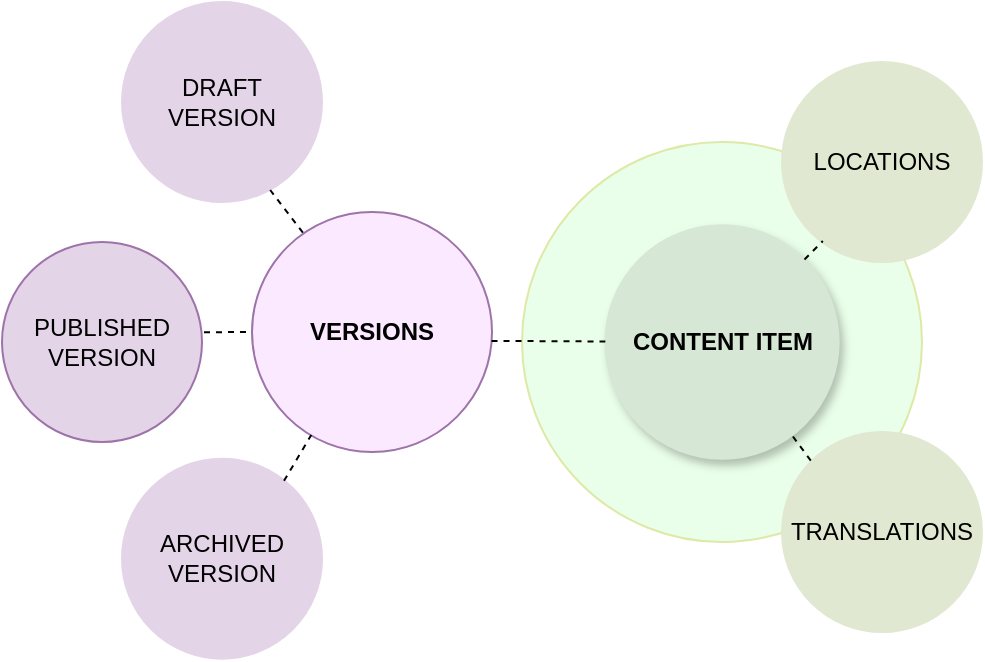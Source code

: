 <mxfile version="14.6.13" type="device"><diagram id="nFsci-ib5gsT7s93_WuU" name="Page-1"><mxGraphModel dx="1678" dy="467" grid="1" gridSize="10" guides="1" tooltips="1" connect="1" arrows="1" fold="1" page="1" pageScale="1" pageWidth="50" pageHeight="50" math="0" shadow="0"><root><mxCell id="0"/><mxCell id="1" parent="0"/><mxCell id="tEUIF_QaH3yjtV8XuNDm-7" value="&lt;b&gt;VERSIONS&lt;/b&gt;" style="ellipse;whiteSpace=wrap;html=1;aspect=fixed;fillColor=#fbeaff;strokeColor=#9d73aa;" vertex="1" parent="1"><mxGeometry x="-625" y="215" width="120" height="120" as="geometry"/></mxCell><mxCell id="tEUIF_QaH3yjtV8XuNDm-1" value="" style="ellipse;whiteSpace=wrap;html=1;aspect=fixed;strokeColor=#dde9a7;fillColor=#eaffe9;" vertex="1" parent="1"><mxGeometry x="-490" y="180" width="200" height="200" as="geometry"/></mxCell><mxCell id="tEUIF_QaH3yjtV8XuNDm-12" value="&lt;b&gt;CONTENT ITEM&lt;/b&gt;" style="ellipse;whiteSpace=wrap;html=1;aspect=fixed;fillColor=#d6e8d5;shadow=1;strokeColor=#d6e8d5;" vertex="1" parent="1"><mxGeometry x="-448.333" y="221.667" width="116.667" height="116.667" as="geometry"/></mxCell><mxCell id="tEUIF_QaH3yjtV8XuNDm-14" value="LOCATIONS" style="ellipse;whiteSpace=wrap;html=1;aspect=fixed;fillColor=#e1e8d1;strokeColor=#e1e8d1;" vertex="1" parent="1"><mxGeometry x="-360" y="140" width="100" height="100" as="geometry"/></mxCell><mxCell id="tEUIF_QaH3yjtV8XuNDm-16" value="TRANSLATIONS" style="ellipse;whiteSpace=wrap;html=1;aspect=fixed;fillColor=#e1e8d1;strokeColor=#e1e8d1;" vertex="1" parent="1"><mxGeometry x="-360" y="325" width="100" height="100" as="geometry"/></mxCell><mxCell id="tEUIF_QaH3yjtV8XuNDm-19" value="PUBLISHED VERSION" style="ellipse;whiteSpace=wrap;html=1;aspect=fixed;fillColor=#e4d4e8;strokeColor=#9d73aa;" vertex="1" parent="1"><mxGeometry x="-750" y="230" width="100" height="100" as="geometry"/></mxCell><mxCell id="tEUIF_QaH3yjtV8XuNDm-20" value="" style="endArrow=none;dashed=1;html=1;entryX=0;entryY=0.5;entryDx=0;entryDy=0;exitX=1.01;exitY=0.451;exitDx=0;exitDy=0;exitPerimeter=0;" edge="1" parent="1" source="tEUIF_QaH3yjtV8XuNDm-19" target="tEUIF_QaH3yjtV8XuNDm-7"><mxGeometry width="50" height="50" relative="1" as="geometry"><mxPoint x="-624" y="136.38" as="sourcePoint"/><mxPoint x="-600" y="150" as="targetPoint"/></mxGeometry></mxCell><mxCell id="tEUIF_QaH3yjtV8XuNDm-21" value="ARCHIVED VERSION" style="ellipse;whiteSpace=wrap;html=1;aspect=fixed;fillColor=#e4d4e8;strokeColor=#e4d4e8;" vertex="1" parent="1"><mxGeometry x="-690" y="338.33" width="100" height="100" as="geometry"/></mxCell><mxCell id="tEUIF_QaH3yjtV8XuNDm-22" value="DRAFT &lt;br&gt;VERSION" style="ellipse;whiteSpace=wrap;html=1;aspect=fixed;fillColor=#e4d4e8;strokeColor=#e4d4e8;" vertex="1" parent="1"><mxGeometry x="-690" y="110" width="100" height="100" as="geometry"/></mxCell><mxCell id="tEUIF_QaH3yjtV8XuNDm-23" value="" style="endArrow=none;dashed=1;html=1;exitX=0.81;exitY=0.111;exitDx=0;exitDy=0;exitPerimeter=0;entryX=0.247;entryY=0.929;entryDx=0;entryDy=0;entryPerimeter=0;" edge="1" parent="1" source="tEUIF_QaH3yjtV8XuNDm-21" target="tEUIF_QaH3yjtV8XuNDm-7"><mxGeometry width="50" height="50" relative="1" as="geometry"><mxPoint x="-613.941" y="145.038" as="sourcePoint"/><mxPoint x="-597" y="330" as="targetPoint"/></mxGeometry></mxCell><mxCell id="tEUIF_QaH3yjtV8XuNDm-24" value="" style="endArrow=none;dashed=1;html=1;entryX=0.741;entryY=0.94;entryDx=0;entryDy=0;exitX=0.212;exitY=0.086;exitDx=0;exitDy=0;entryPerimeter=0;exitPerimeter=0;" edge="1" parent="1" source="tEUIF_QaH3yjtV8XuNDm-7" target="tEUIF_QaH3yjtV8XuNDm-22"><mxGeometry width="50" height="50" relative="1" as="geometry"><mxPoint x="-619" y="220.9" as="sourcePoint"/><mxPoint x="-596.28" y="214.08" as="targetPoint"/></mxGeometry></mxCell><mxCell id="tEUIF_QaH3yjtV8XuNDm-27" value="" style="endArrow=none;dashed=1;html=1;exitX=0.998;exitY=0.537;exitDx=0;exitDy=0;exitPerimeter=0;" edge="1" parent="1" source="tEUIF_QaH3yjtV8XuNDm-7" target="tEUIF_QaH3yjtV8XuNDm-12"><mxGeometry width="50" height="50" relative="1" as="geometry"><mxPoint x="-639" y="285.1" as="sourcePoint"/><mxPoint x="-615" y="285" as="targetPoint"/></mxGeometry></mxCell><mxCell id="tEUIF_QaH3yjtV8XuNDm-28" value="" style="endArrow=none;dashed=1;html=1;entryX=0.204;entryY=0.895;entryDx=0;entryDy=0;exitX=1;exitY=0;exitDx=0;exitDy=0;entryPerimeter=0;" edge="1" parent="1" source="tEUIF_QaH3yjtV8XuNDm-12" target="tEUIF_QaH3yjtV8XuNDm-14"><mxGeometry width="50" height="50" relative="1" as="geometry"><mxPoint x="-349.66" y="261.32" as="sourcePoint"/><mxPoint x="-366" y="240" as="targetPoint"/></mxGeometry></mxCell><mxCell id="tEUIF_QaH3yjtV8XuNDm-29" value="" style="endArrow=none;dashed=1;html=1;entryX=0;entryY=0;entryDx=0;entryDy=0;exitX=0.804;exitY=0.905;exitDx=0;exitDy=0;exitPerimeter=0;" edge="1" parent="1" source="tEUIF_QaH3yjtV8XuNDm-12" target="tEUIF_QaH3yjtV8XuNDm-16"><mxGeometry width="50" height="50" relative="1" as="geometry"><mxPoint x="-338.752" y="248.752" as="sourcePoint"/><mxPoint x="-329.6" y="239.5" as="targetPoint"/></mxGeometry></mxCell></root></mxGraphModel></diagram></mxfile>